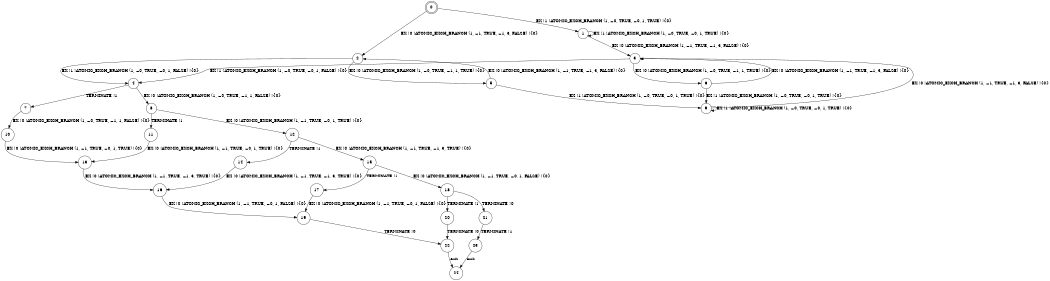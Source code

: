 digraph BCG {
size = "7, 10.5";
center = TRUE;
node [shape = circle];
0 [peripheries = 2];
0 -> 1 [label = "EX !1 !ATOMIC_EXCH_BRANCH (1, +0, TRUE, +0, 1, TRUE) !{0}"];
0 -> 2 [label = "EX !0 !ATOMIC_EXCH_BRANCH (1, +1, TRUE, +1, 3, FALSE) !{0}"];
1 -> 3 [label = "EX !0 !ATOMIC_EXCH_BRANCH (1, +1, TRUE, +1, 3, FALSE) !{0}"];
1 -> 1 [label = "EX !1 !ATOMIC_EXCH_BRANCH (1, +0, TRUE, +0, 1, TRUE) !{0}"];
2 -> 4 [label = "EX !1 !ATOMIC_EXCH_BRANCH (1, +0, TRUE, +0, 1, FALSE) !{0}"];
2 -> 5 [label = "EX !0 !ATOMIC_EXCH_BRANCH (1, +0, TRUE, +1, 1, TRUE) !{0}"];
3 -> 4 [label = "EX !1 !ATOMIC_EXCH_BRANCH (1, +0, TRUE, +0, 1, FALSE) !{0}"];
3 -> 6 [label = "EX !0 !ATOMIC_EXCH_BRANCH (1, +0, TRUE, +1, 1, TRUE) !{0}"];
4 -> 7 [label = "TERMINATE !1"];
4 -> 8 [label = "EX !0 !ATOMIC_EXCH_BRANCH (1, +0, TRUE, +1, 1, FALSE) !{0}"];
5 -> 9 [label = "EX !1 !ATOMIC_EXCH_BRANCH (1, +0, TRUE, +0, 1, TRUE) !{0}"];
5 -> 2 [label = "EX !0 !ATOMIC_EXCH_BRANCH (1, +1, TRUE, +1, 3, FALSE) !{0}"];
6 -> 9 [label = "EX !1 !ATOMIC_EXCH_BRANCH (1, +0, TRUE, +0, 1, TRUE) !{0}"];
6 -> 3 [label = "EX !0 !ATOMIC_EXCH_BRANCH (1, +1, TRUE, +1, 3, FALSE) !{0}"];
7 -> 10 [label = "EX !0 !ATOMIC_EXCH_BRANCH (1, +0, TRUE, +1, 1, FALSE) !{0}"];
8 -> 11 [label = "TERMINATE !1"];
8 -> 12 [label = "EX !0 !ATOMIC_EXCH_BRANCH (1, +1, TRUE, +0, 1, TRUE) !{0}"];
9 -> 9 [label = "EX !1 !ATOMIC_EXCH_BRANCH (1, +0, TRUE, +0, 1, TRUE) !{0}"];
9 -> 3 [label = "EX !0 !ATOMIC_EXCH_BRANCH (1, +1, TRUE, +1, 3, FALSE) !{0}"];
10 -> 13 [label = "EX !0 !ATOMIC_EXCH_BRANCH (1, +1, TRUE, +0, 1, TRUE) !{0}"];
11 -> 13 [label = "EX !0 !ATOMIC_EXCH_BRANCH (1, +1, TRUE, +0, 1, TRUE) !{0}"];
12 -> 14 [label = "TERMINATE !1"];
12 -> 15 [label = "EX !0 !ATOMIC_EXCH_BRANCH (1, +1, TRUE, +1, 3, TRUE) !{0}"];
13 -> 16 [label = "EX !0 !ATOMIC_EXCH_BRANCH (1, +1, TRUE, +1, 3, TRUE) !{0}"];
14 -> 16 [label = "EX !0 !ATOMIC_EXCH_BRANCH (1, +1, TRUE, +1, 3, TRUE) !{0}"];
15 -> 17 [label = "TERMINATE !1"];
15 -> 18 [label = "EX !0 !ATOMIC_EXCH_BRANCH (1, +1, TRUE, +0, 1, FALSE) !{0}"];
16 -> 19 [label = "EX !0 !ATOMIC_EXCH_BRANCH (1, +1, TRUE, +0, 1, FALSE) !{0}"];
17 -> 19 [label = "EX !0 !ATOMIC_EXCH_BRANCH (1, +1, TRUE, +0, 1, FALSE) !{0}"];
18 -> 20 [label = "TERMINATE !1"];
18 -> 21 [label = "TERMINATE !0"];
19 -> 22 [label = "TERMINATE !0"];
20 -> 22 [label = "TERMINATE !0"];
21 -> 23 [label = "TERMINATE !1"];
22 -> 24 [label = "exit"];
23 -> 24 [label = "exit"];
}
